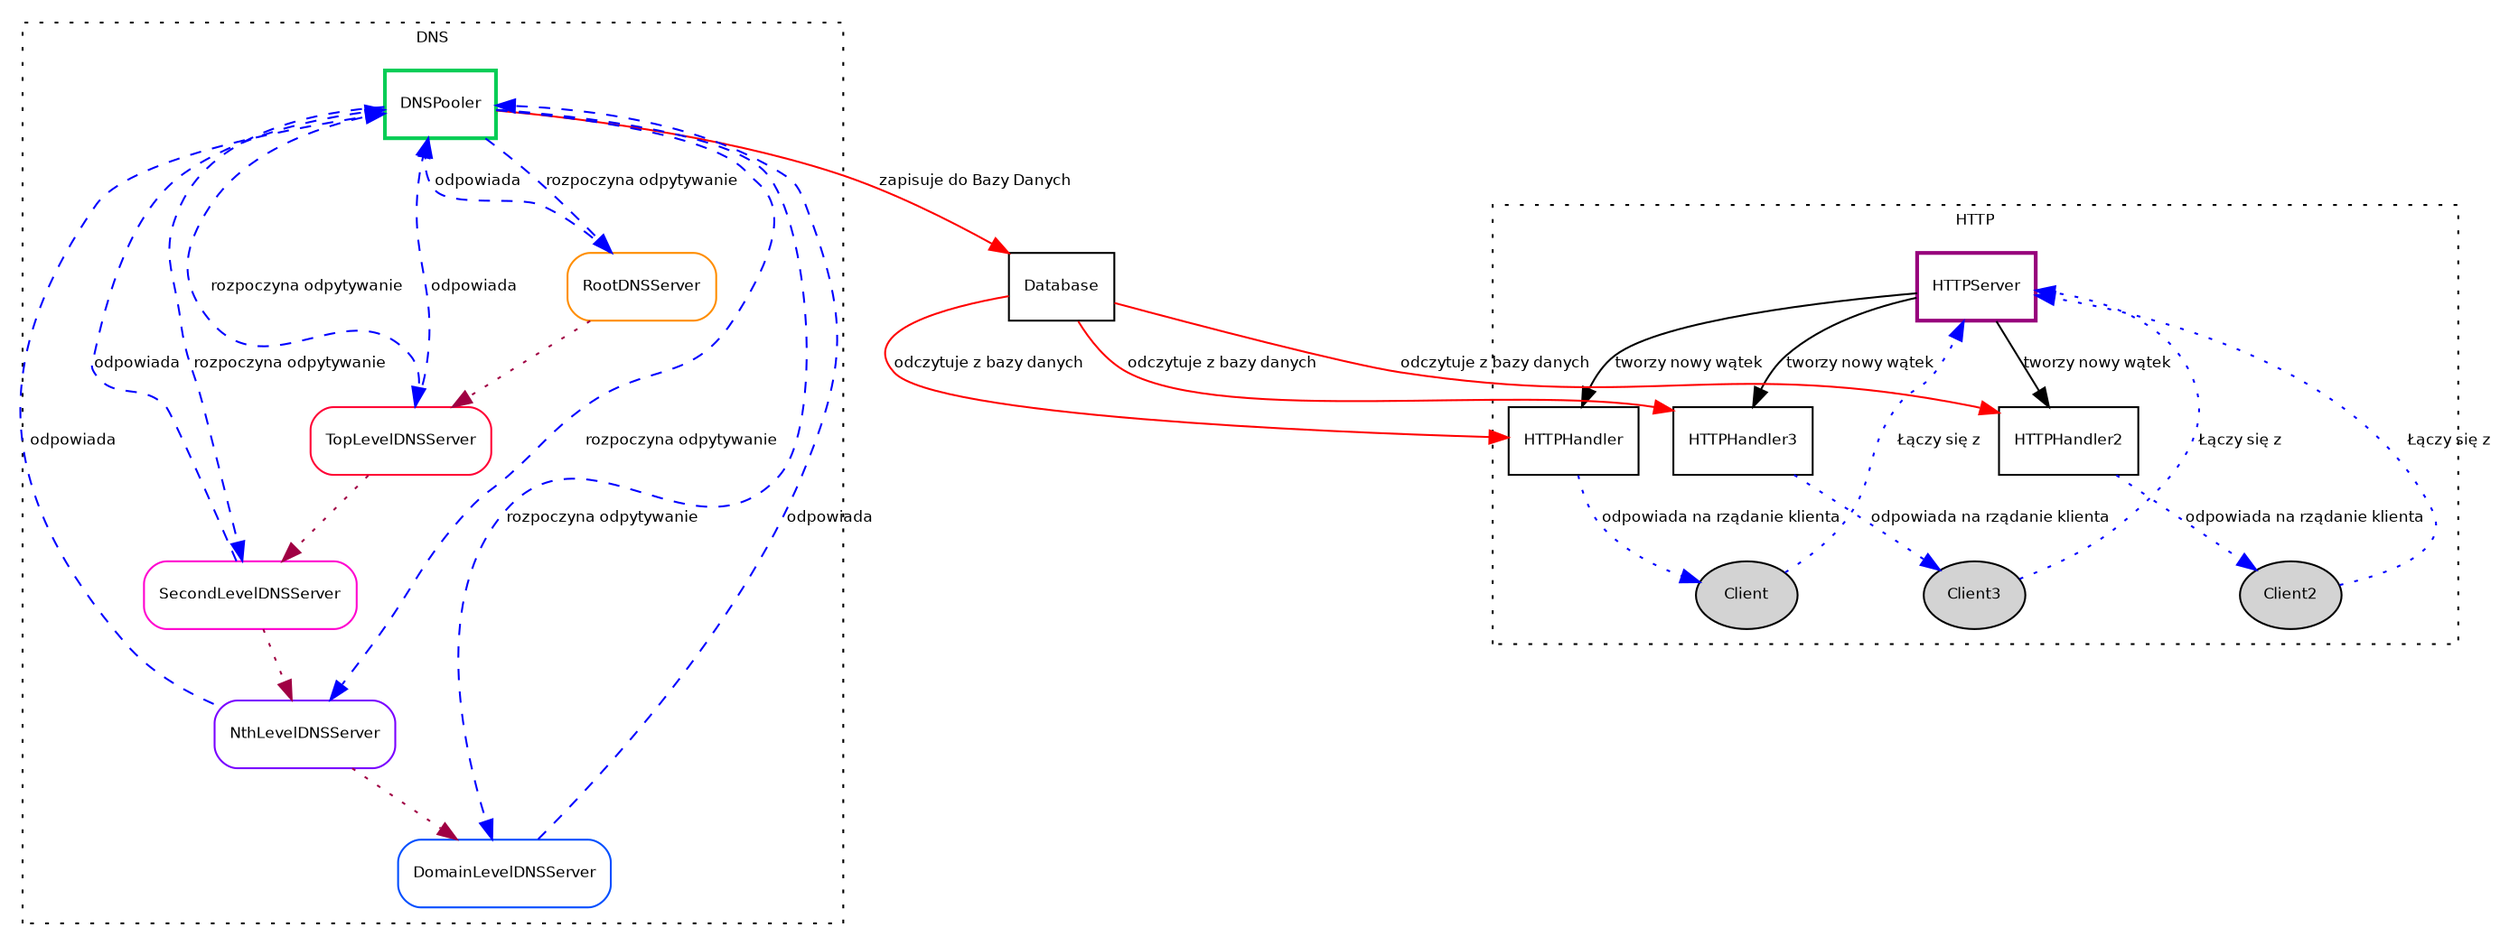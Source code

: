 digraph G {
        fontname = "Bitstream Vera Sans"
        fontsize = 8
        ordering=out
        overlap = scale;

        node [
                fontname = "Bitstream Vera Sans"
                fontsize = 8
                shape = "record"
                nodesep=5.0
        ]

        edge [
                fontname = "Bitstream Vera Sans"
                fontsize = 8
        ]

        HTTPServer [
                label = "{HTTPServer}"
                color = "#97007C"
                style = "bold"
        ]

        Database [
                label = "Database"
        ]

        Client[
                label = "Client"
                shape = "ellipse"
                style=filled
        ]

        HTTPHandler[
                label = "{HTTPHandler}"
        ]

        Client2[
                label = "Client2"
                style="dotted"
                shape = "ellipse"
                style=filled
        ]
        HTTPHandler2[
                label = "HTTPHandler2"
        ]
        Client3[
                label = "Client3"
                style="dotted"
                shape = "ellipse"
                style=filled
        ]
        HTTPHandler3[
                label = "HTTPHandler3"
        ]
        subgraph cluster_1 {
            label = "HTTP"
        graph[style=dotted];
        Client -> HTTPServer [label="Łączy się z" style = "dotted",
               color="blue"]
        Client2 -> HTTPServer [label="Łączy się z" style = "dotted",
        color="blue"]
        Client3 -> HTTPServer [label="Łączy się z" style = "dotted",
        color="blue"]
        HTTPHandler2 -> Client2 [label="odpowiada na rządanie klienta" style = "dotted", color="blue"]
        HTTPHandler3 -> Client3 [label="odpowiada na rządanie klienta" style = "dotted", color="blue"]
        HTTPServer -> HTTPHandler2 [label = "tworzy nowy wątek"]
        HTTPHandler -> Client [label="odpowiada na rządanie klienta" style = "dotted", color="blue"]
        HTTPServer -> HTTPHandler [label = "tworzy nowy wątek"]
        HTTPServer -> HTTPHandler3 [label = "tworzy nowy wątek"]
        }
        Database -> HTTPHandler[label="odczytuje z bazy danych" style =
        "solid", color="red"]
        Database -> HTTPHandler2 [label="odczytuje z bazy danych" style =
        "solid", color="red"]
        Database -> HTTPHandler3 [label="odczytuje z bazy danych" style =
        "solid", color="red"]

        DNSPooler[
                label = "DNSPooler"
                style="solid"
                color="#08CD56"
                style = "bold"
        ]
        DNSPooler -> Database [label="zapisuje do Bazy Danych" style =
        "solid", color="red"]

        RootDNSServer[
                label = "RootDNSServer"
                style="solid"
                color="#FF8D00"
                style = "rounded"
        ]
        TopLevelDNSServer[
                label = "TopLevelDNSServer"
                style="solid"
                color="#FF0035"
                style = "rounded"
        ]
        SecondLevelDNSServer[
                label = "SecondLevelDNSServer"
                style="solid"
                color="#FF00CF"
                style = "rounded"
        ]
        NthLevelDNSServer[
                label = "NthLevelDNSServer"
                style="dashed"
                color="#7900FF"
                style = "rounded"
        ]
        DomainLevelDNSServer[
                label = "DomainLevelDNSServer"
                style="solid"
                color="#004EFF"
                style = "rounded"
        ]
        subgraph cluster_0 {
            label = "DNS"
        graph[style=dotted]
        RootDNSServer -> TopLevelDNSServer [style="dotted"
        color="#A00043"]
        TopLevelDNSServer -> SecondLevelDNSServer [style="dotted"
        color="#A00043"]
        SecondLevelDNSServer -> NthLevelDNSServer [style="dotted"
        color="#A00043"]
        NthLevelDNSServer -> DomainLevelDNSServer [style="dotted"
        color="#A00043"]
        DNSPooler -> RootDNSServer [label="rozpoczyna odpytywanie" style = "dashed", color="blue"]
        RootDNSServer -> DNSPooler [label="odpowiada" style = "dashed", color="blue"]
        DNSPooler -> TopLevelDNSServer [label="rozpoczyna odpytywanie" style = "dashed", color="blue"]
        TopLevelDNSServer -> DNSPooler [label="odpowiada" style = "dashed", color="blue"]
        DNSPooler -> SecondLevelDNSServer [label="rozpoczyna odpytywanie" style = "dashed", color="blue"]
        SecondLevelDNSServer -> DNSPooler [label="odpowiada" style = "dashed", color="blue"]
        DNSPooler -> NthLevelDNSServer [label="rozpoczyna odpytywanie" style = "dashed", color="blue"]
        NthLevelDNSServer -> DNSPooler [label="odpowiada" style = "dashed", color="blue"]
        DNSPooler -> DomainLevelDNSServer [label="rozpoczyna odpytywanie" style = "dashed", color="blue"]
        DomainLevelDNSServer -> DNSPooler [label="odpowiada" style = "dashed" color="blue"]
        }
}

